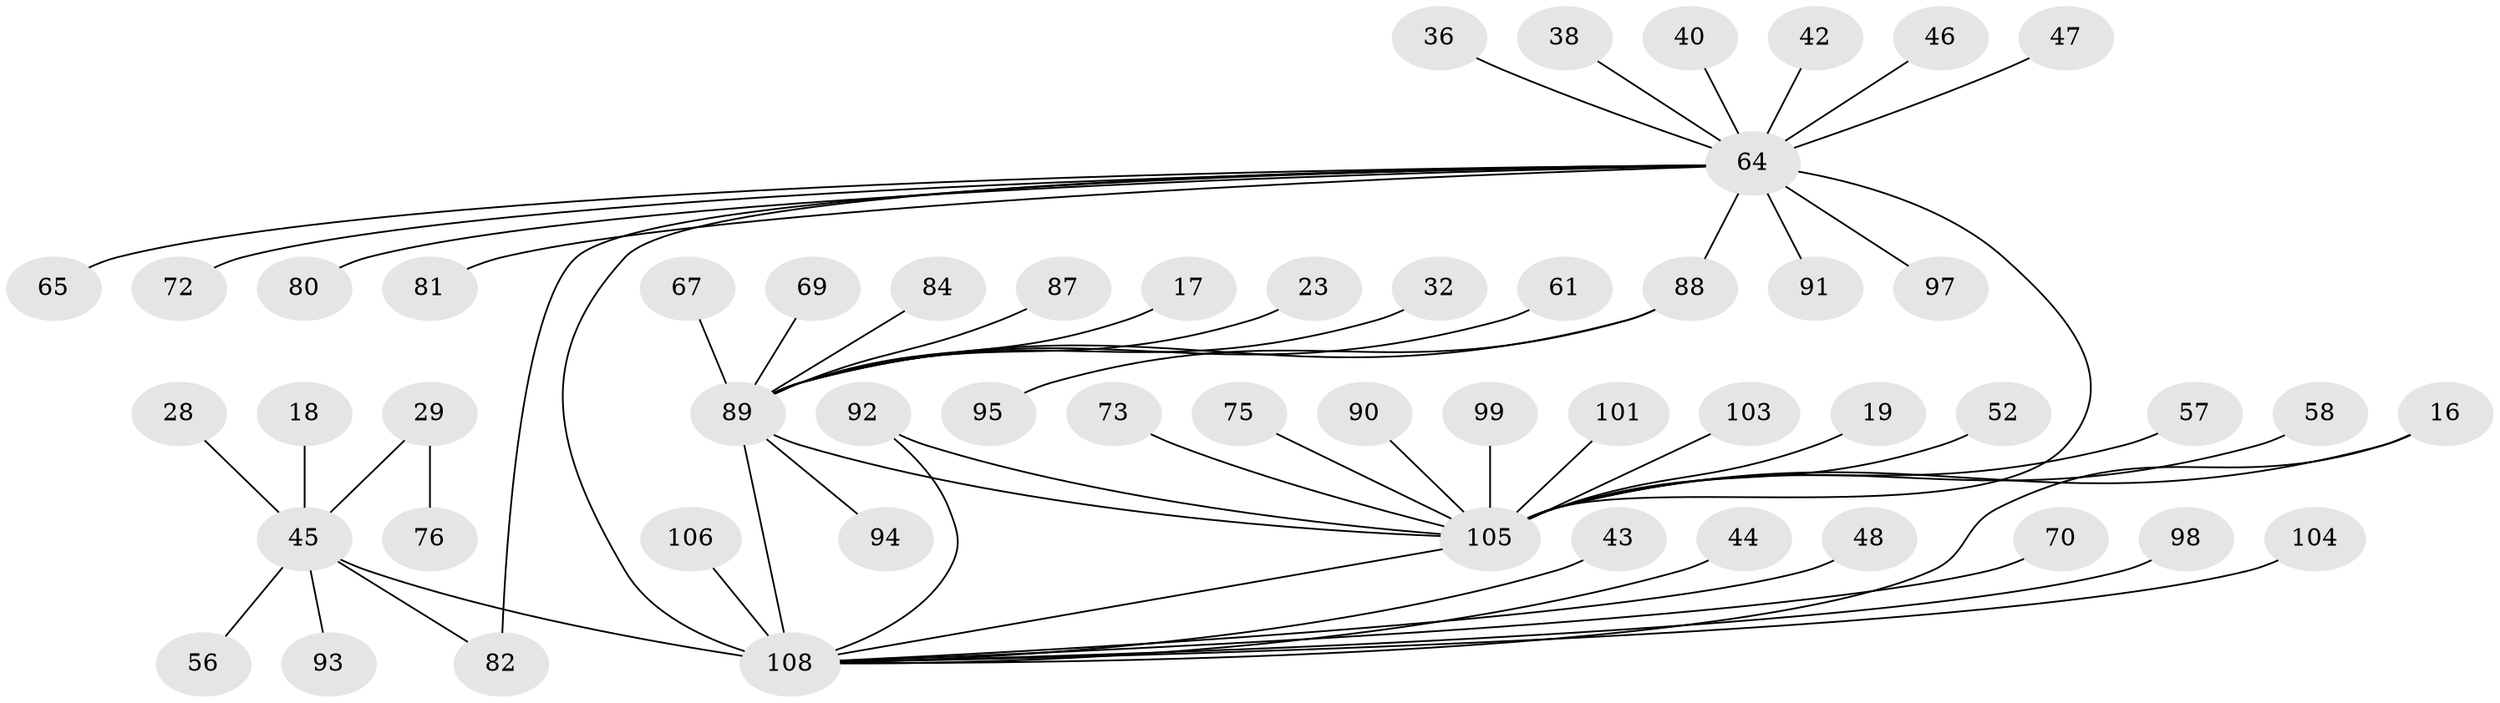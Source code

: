 // original degree distribution, {8: 0.046296296296296294, 12: 0.009259259259259259, 15: 0.018518518518518517, 5: 0.046296296296296294, 3: 0.08333333333333333, 1: 0.5648148148148148, 9: 0.009259259259259259, 4: 0.06481481481481481, 2: 0.1388888888888889, 6: 0.018518518518518517}
// Generated by graph-tools (version 1.1) at 2025/46/03/09/25 04:46:51]
// undirected, 54 vertices, 59 edges
graph export_dot {
graph [start="1"]
  node [color=gray90,style=filled];
  16;
  17;
  18;
  19;
  23;
  28;
  29;
  32;
  36 [super="+24"];
  38;
  40;
  42;
  43;
  44;
  45 [super="+13+14"];
  46;
  47;
  48;
  52;
  56;
  57 [super="+26"];
  58;
  61;
  64 [super="+55+27+35"];
  65;
  67;
  69;
  70;
  72;
  73;
  75;
  76 [super="+53+63"];
  80 [super="+10+50"];
  81;
  82 [super="+9+30+68+79"];
  84;
  87 [super="+74"];
  88 [super="+77+60"];
  89 [super="+11+8+34+54"];
  90 [super="+41"];
  91 [super="+33"];
  92;
  93;
  94;
  95;
  97;
  98 [super="+83"];
  99;
  101;
  103;
  104 [super="+21"];
  105 [super="+2+59+96"];
  106;
  108 [super="+22+39+86+107"];
  16 -- 105 [weight=3];
  16 -- 108;
  17 -- 89;
  18 -- 45;
  19 -- 105;
  23 -- 89;
  28 -- 45;
  29 -- 45 [weight=2];
  29 -- 76;
  32 -- 89;
  36 -- 64;
  38 -- 64;
  40 -- 64;
  42 -- 64;
  43 -- 108;
  44 -- 108;
  45 -- 93;
  45 -- 56;
  45 -- 108 [weight=6];
  45 -- 82;
  46 -- 64;
  47 -- 64;
  48 -- 108;
  52 -- 105;
  57 -- 105;
  58 -- 105;
  61 -- 89;
  64 -- 65;
  64 -- 72;
  64 -- 80;
  64 -- 81;
  64 -- 82;
  64 -- 88;
  64 -- 91;
  64 -- 97;
  64 -- 105 [weight=6];
  64 -- 108 [weight=2];
  67 -- 89;
  69 -- 89;
  70 -- 108;
  73 -- 105;
  75 -- 105;
  84 -- 89;
  87 -- 89;
  88 -- 89 [weight=3];
  88 -- 95;
  89 -- 94;
  89 -- 105 [weight=3];
  89 -- 108 [weight=3];
  90 -- 105;
  92 -- 105;
  92 -- 108;
  98 -- 108;
  99 -- 105;
  101 -- 105;
  103 -- 105;
  104 -- 108;
  105 -- 108 [weight=2];
  106 -- 108;
}
